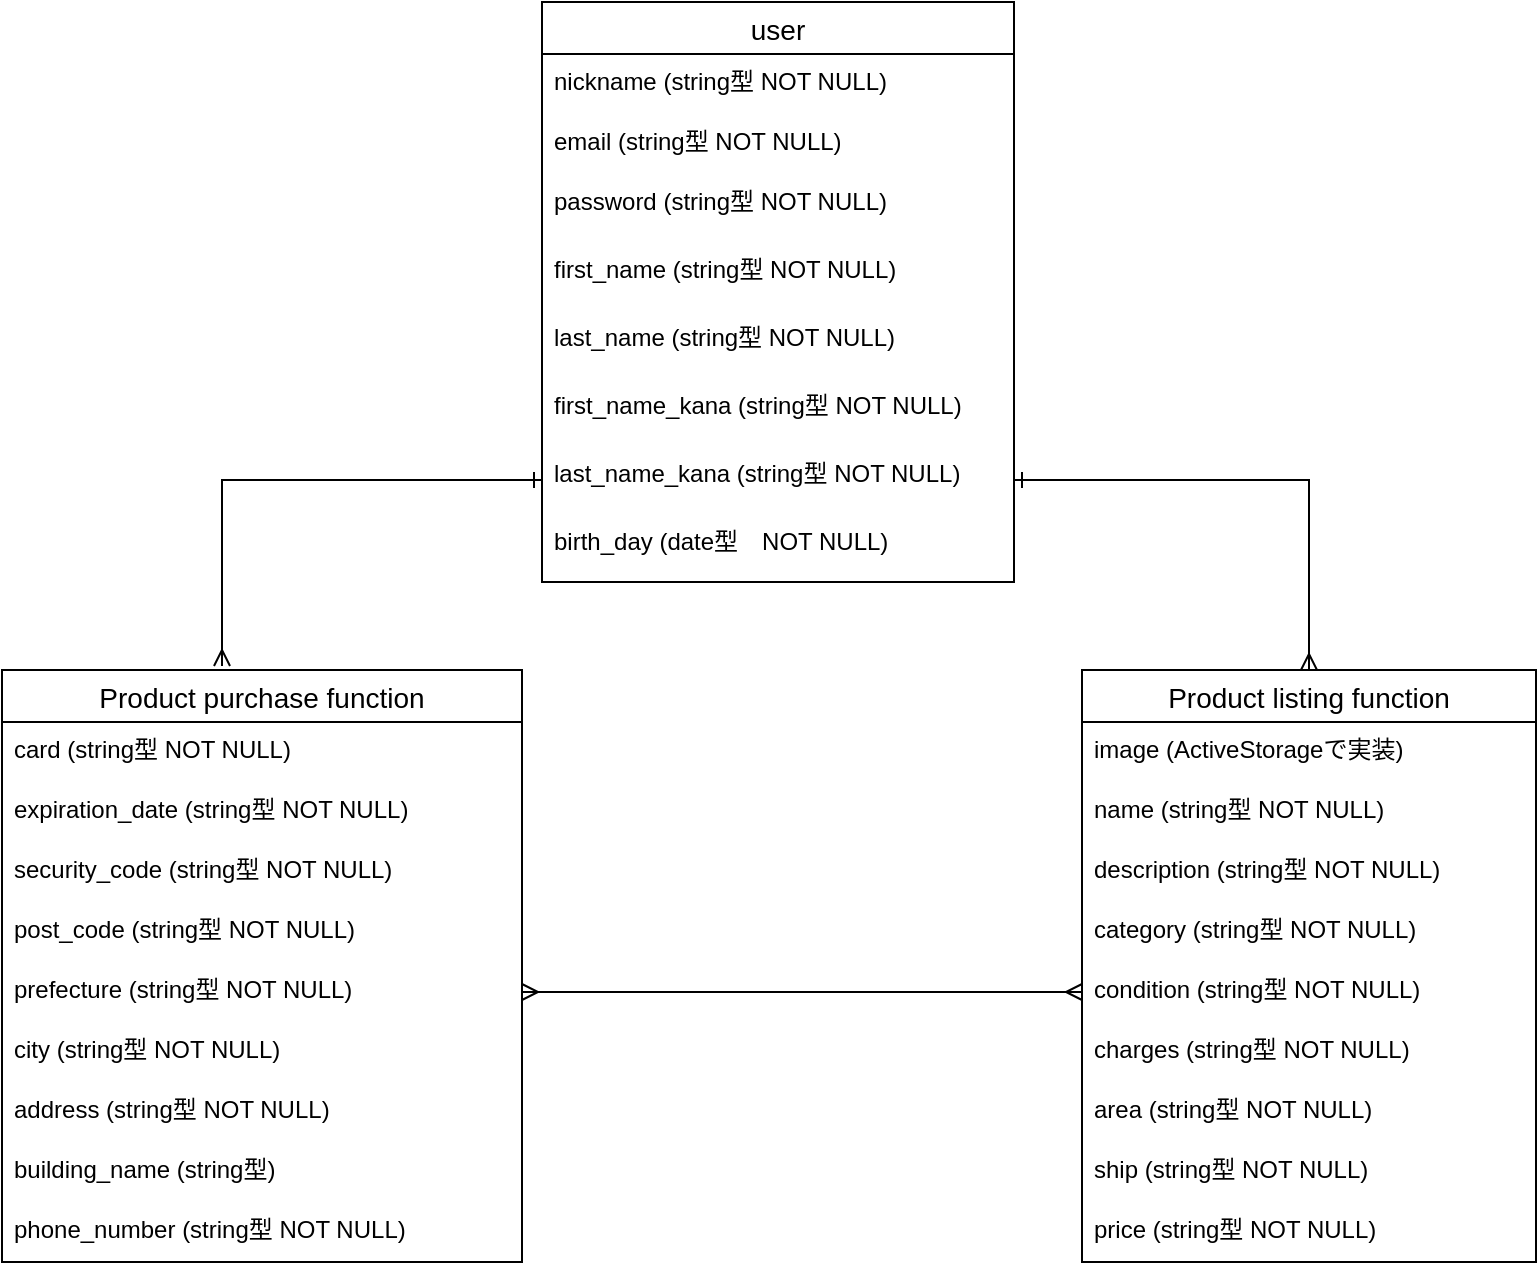 <mxfile version="13.10.0" type="embed">
    <diagram id="JcOIvqB779ooziR6AMH7" name="ページ1">
        <mxGraphModel dx="926" dy="674" grid="1" gridSize="10" guides="1" tooltips="1" connect="1" arrows="0" fold="1" page="1" pageScale="1" pageWidth="827" pageHeight="1169" math="0" shadow="0">
            <root>
                <mxCell id="0"/>
                <mxCell id="1" parent="0"/>
                <mxCell id="2" value="user" style="swimlane;fontStyle=0;childLayout=stackLayout;horizontal=1;startSize=26;horizontalStack=0;resizeParent=1;resizeParentMax=0;resizeLast=0;collapsible=1;marginBottom=0;align=center;fontSize=14;" vertex="1" parent="1">
                    <mxGeometry x="310" y="76" width="236" height="290" as="geometry"/>
                </mxCell>
                <mxCell id="3" value="nickname (string型 NOT NULL)" style="text;strokeColor=none;fillColor=none;spacingLeft=4;spacingRight=4;overflow=hidden;rotatable=0;points=[[0,0.5],[1,0.5]];portConstraint=eastwest;fontSize=12;" vertex="1" parent="2">
                    <mxGeometry y="26" width="236" height="30" as="geometry"/>
                </mxCell>
                <mxCell id="4" value="email (string型 NOT NULL)" style="text;strokeColor=none;fillColor=none;spacingLeft=4;spacingRight=4;overflow=hidden;rotatable=0;points=[[0,0.5],[1,0.5]];portConstraint=eastwest;fontSize=12;" vertex="1" parent="2">
                    <mxGeometry y="56" width="236" height="30" as="geometry"/>
                </mxCell>
                <mxCell id="5" value="password (string型 NOT NULL)" style="text;strokeColor=none;fillColor=none;spacingLeft=4;spacingRight=4;overflow=hidden;rotatable=0;points=[[0,0.5],[1,0.5]];portConstraint=eastwest;fontSize=12;" vertex="1" parent="2">
                    <mxGeometry y="86" width="236" height="34" as="geometry"/>
                </mxCell>
                <mxCell id="18" value="first_name (string型 NOT NULL)" style="text;strokeColor=none;fillColor=none;spacingLeft=4;spacingRight=4;overflow=hidden;rotatable=0;points=[[0,0.5],[1,0.5]];portConstraint=eastwest;fontSize=12;" vertex="1" parent="2">
                    <mxGeometry y="120" width="236" height="34" as="geometry"/>
                </mxCell>
                <mxCell id="19" value="last_name (string型 NOT NULL)" style="text;strokeColor=none;fillColor=none;spacingLeft=4;spacingRight=4;overflow=hidden;rotatable=0;points=[[0,0.5],[1,0.5]];portConstraint=eastwest;fontSize=12;" vertex="1" parent="2">
                    <mxGeometry y="154" width="236" height="34" as="geometry"/>
                </mxCell>
                <mxCell id="21" value="first_name_kana (string型 NOT NULL)" style="text;strokeColor=none;fillColor=none;spacingLeft=4;spacingRight=4;overflow=hidden;rotatable=0;points=[[0,0.5],[1,0.5]];portConstraint=eastwest;fontSize=12;" vertex="1" parent="2">
                    <mxGeometry y="188" width="236" height="34" as="geometry"/>
                </mxCell>
                <mxCell id="20" value="last_name_kana (string型 NOT NULL)" style="text;strokeColor=none;fillColor=none;spacingLeft=4;spacingRight=4;overflow=hidden;rotatable=0;points=[[0,0.5],[1,0.5]];portConstraint=eastwest;fontSize=12;" vertex="1" parent="2">
                    <mxGeometry y="222" width="236" height="34" as="geometry"/>
                </mxCell>
                <mxCell id="14" value="birth_day (date型　NOT NULL)" style="text;strokeColor=none;fillColor=none;spacingLeft=4;spacingRight=4;overflow=hidden;rotatable=0;points=[[0,0.5],[1,0.5]];portConstraint=eastwest;fontSize=12;" vertex="1" parent="2">
                    <mxGeometry y="256" width="236" height="34" as="geometry"/>
                </mxCell>
                <mxCell id="6" value="Product listing function" style="swimlane;fontStyle=0;childLayout=stackLayout;horizontal=1;startSize=26;horizontalStack=0;resizeParent=1;resizeParentMax=0;resizeLast=0;collapsible=1;marginBottom=0;align=center;fontSize=14;" vertex="1" parent="1">
                    <mxGeometry x="580" y="410" width="227" height="296" as="geometry"/>
                </mxCell>
                <mxCell id="7" value="image (ActiveStorageで実装)" style="text;strokeColor=none;fillColor=none;spacingLeft=4;spacingRight=4;overflow=hidden;rotatable=0;points=[[0,0.5],[1,0.5]];portConstraint=eastwest;fontSize=12;" vertex="1" parent="6">
                    <mxGeometry y="26" width="227" height="30" as="geometry"/>
                </mxCell>
                <mxCell id="22" value="name (string型 NOT NULL)" style="text;strokeColor=none;fillColor=none;spacingLeft=4;spacingRight=4;overflow=hidden;rotatable=0;points=[[0,0.5],[1,0.5]];portConstraint=eastwest;fontSize=12;" vertex="1" parent="6">
                    <mxGeometry y="56" width="227" height="30" as="geometry"/>
                </mxCell>
                <mxCell id="26" value="description (string型 NOT NULL)" style="text;strokeColor=none;fillColor=none;spacingLeft=4;spacingRight=4;overflow=hidden;rotatable=0;points=[[0,0.5],[1,0.5]];portConstraint=eastwest;fontSize=12;" vertex="1" parent="6">
                    <mxGeometry y="86" width="227" height="30" as="geometry"/>
                </mxCell>
                <mxCell id="27" value="category (string型 NOT NULL)" style="text;strokeColor=none;fillColor=none;spacingLeft=4;spacingRight=4;overflow=hidden;rotatable=0;points=[[0,0.5],[1,0.5]];portConstraint=eastwest;fontSize=12;" vertex="1" parent="6">
                    <mxGeometry y="116" width="227" height="30" as="geometry"/>
                </mxCell>
                <mxCell id="25" value="condition (string型 NOT NULL)" style="text;strokeColor=none;fillColor=none;spacingLeft=4;spacingRight=4;overflow=hidden;rotatable=0;points=[[0,0.5],[1,0.5]];portConstraint=eastwest;fontSize=12;" vertex="1" parent="6">
                    <mxGeometry y="146" width="227" height="30" as="geometry"/>
                </mxCell>
                <mxCell id="24" value="charges (string型 NOT NULL)" style="text;strokeColor=none;fillColor=none;spacingLeft=4;spacingRight=4;overflow=hidden;rotatable=0;points=[[0,0.5],[1,0.5]];portConstraint=eastwest;fontSize=12;" vertex="1" parent="6">
                    <mxGeometry y="176" width="227" height="30" as="geometry"/>
                </mxCell>
                <mxCell id="23" value="area (string型 NOT NULL)" style="text;strokeColor=none;fillColor=none;spacingLeft=4;spacingRight=4;overflow=hidden;rotatable=0;points=[[0,0.5],[1,0.5]];portConstraint=eastwest;fontSize=12;" vertex="1" parent="6">
                    <mxGeometry y="206" width="227" height="30" as="geometry"/>
                </mxCell>
                <mxCell id="8" value="ship (string型 NOT NULL)" style="text;strokeColor=none;fillColor=none;spacingLeft=4;spacingRight=4;overflow=hidden;rotatable=0;points=[[0,0.5],[1,0.5]];portConstraint=eastwest;fontSize=12;" vertex="1" parent="6">
                    <mxGeometry y="236" width="227" height="30" as="geometry"/>
                </mxCell>
                <mxCell id="9" value="price (string型 NOT NULL)" style="text;strokeColor=none;fillColor=none;spacingLeft=4;spacingRight=4;overflow=hidden;rotatable=0;points=[[0,0.5],[1,0.5]];portConstraint=eastwest;fontSize=12;" vertex="1" parent="6">
                    <mxGeometry y="266" width="227" height="30" as="geometry"/>
                </mxCell>
                <mxCell id="10" value="Product purchase function" style="swimlane;fontStyle=0;childLayout=stackLayout;horizontal=1;startSize=26;horizontalStack=0;resizeParent=1;resizeParentMax=0;resizeLast=0;collapsible=1;marginBottom=0;align=center;fontSize=14;" vertex="1" parent="1">
                    <mxGeometry x="40" y="410" width="260" height="296" as="geometry"/>
                </mxCell>
                <mxCell id="11" value="card (string型 NOT NULL)" style="text;strokeColor=none;fillColor=none;spacingLeft=4;spacingRight=4;overflow=hidden;rotatable=0;points=[[0,0.5],[1,0.5]];portConstraint=eastwest;fontSize=12;" vertex="1" parent="10">
                    <mxGeometry y="26" width="260" height="30" as="geometry"/>
                </mxCell>
                <mxCell id="28" value="expiration_date (string型 NOT NULL)" style="text;strokeColor=none;fillColor=none;spacingLeft=4;spacingRight=4;overflow=hidden;rotatable=0;points=[[0,0.5],[1,0.5]];portConstraint=eastwest;fontSize=12;" vertex="1" parent="10">
                    <mxGeometry y="56" width="260" height="30" as="geometry"/>
                </mxCell>
                <mxCell id="31" value="security_code (string型 NOT NULL)" style="text;strokeColor=none;fillColor=none;spacingLeft=4;spacingRight=4;overflow=hidden;rotatable=0;points=[[0,0.5],[1,0.5]];portConstraint=eastwest;fontSize=12;" vertex="1" parent="10">
                    <mxGeometry y="86" width="260" height="30" as="geometry"/>
                </mxCell>
                <mxCell id="32" value="post_code (string型 NOT NULL)" style="text;strokeColor=none;fillColor=none;spacingLeft=4;spacingRight=4;overflow=hidden;rotatable=0;points=[[0,0.5],[1,0.5]];portConstraint=eastwest;fontSize=12;" vertex="1" parent="10">
                    <mxGeometry y="116" width="260" height="30" as="geometry"/>
                </mxCell>
                <mxCell id="30" value="prefecture (string型 NOT NULL)" style="text;strokeColor=none;fillColor=none;spacingLeft=4;spacingRight=4;overflow=hidden;rotatable=0;points=[[0,0.5],[1,0.5]];portConstraint=eastwest;fontSize=12;" vertex="1" parent="10">
                    <mxGeometry y="146" width="260" height="30" as="geometry"/>
                </mxCell>
                <mxCell id="29" value="city (string型 NOT NULL)" style="text;strokeColor=none;fillColor=none;spacingLeft=4;spacingRight=4;overflow=hidden;rotatable=0;points=[[0,0.5],[1,0.5]];portConstraint=eastwest;fontSize=12;" vertex="1" parent="10">
                    <mxGeometry y="176" width="260" height="30" as="geometry"/>
                </mxCell>
                <mxCell id="12" value="address (string型 NOT NULL)" style="text;strokeColor=none;fillColor=none;spacingLeft=4;spacingRight=4;overflow=hidden;rotatable=0;points=[[0,0.5],[1,0.5]];portConstraint=eastwest;fontSize=12;" vertex="1" parent="10">
                    <mxGeometry y="206" width="260" height="30" as="geometry"/>
                </mxCell>
                <mxCell id="33" value="building_name (string型)" style="text;strokeColor=none;fillColor=none;spacingLeft=4;spacingRight=4;overflow=hidden;rotatable=0;points=[[0,0.5],[1,0.5]];portConstraint=eastwest;fontSize=12;" vertex="1" parent="10">
                    <mxGeometry y="236" width="260" height="30" as="geometry"/>
                </mxCell>
                <mxCell id="13" value="phone_number (string型 NOT NULL)" style="text;strokeColor=none;fillColor=none;spacingLeft=4;spacingRight=4;overflow=hidden;rotatable=0;points=[[0,0.5],[1,0.5]];portConstraint=eastwest;fontSize=12;" vertex="1" parent="10">
                    <mxGeometry y="266" width="260" height="30" as="geometry"/>
                </mxCell>
                <mxCell id="37" style="edgeStyle=orthogonalEdgeStyle;rounded=0;jumpSize=10;orthogonalLoop=1;jettySize=auto;html=1;exitX=0;exitY=0.5;exitDx=0;exitDy=0;startArrow=ERone;startFill=0;endArrow=ERmany;endFill=0;" edge="1" parent="1" source="20">
                    <mxGeometry relative="1" as="geometry">
                        <mxPoint x="150" y="408" as="targetPoint"/>
                        <Array as="points">
                            <mxPoint x="150" y="315"/>
                            <mxPoint x="150" y="408"/>
                        </Array>
                    </mxGeometry>
                </mxCell>
                <mxCell id="38" style="edgeStyle=orthogonalEdgeStyle;rounded=0;jumpSize=10;orthogonalLoop=1;jettySize=auto;html=1;exitX=1;exitY=0.5;exitDx=0;exitDy=0;startArrow=ERone;startFill=0;endArrow=ERmany;endFill=0;" edge="1" parent="1" source="20" target="6">
                    <mxGeometry relative="1" as="geometry"/>
                </mxCell>
                <mxCell id="39" style="edgeStyle=orthogonalEdgeStyle;rounded=0;jumpSize=10;orthogonalLoop=1;jettySize=auto;html=1;exitX=1;exitY=0.5;exitDx=0;exitDy=0;entryX=0;entryY=0.5;entryDx=0;entryDy=0;startArrow=ERmany;startFill=0;endArrow=ERmany;endFill=0;" edge="1" parent="1" source="30" target="25">
                    <mxGeometry relative="1" as="geometry"/>
                </mxCell>
            </root>
        </mxGraphModel>
    </diagram>
</mxfile>